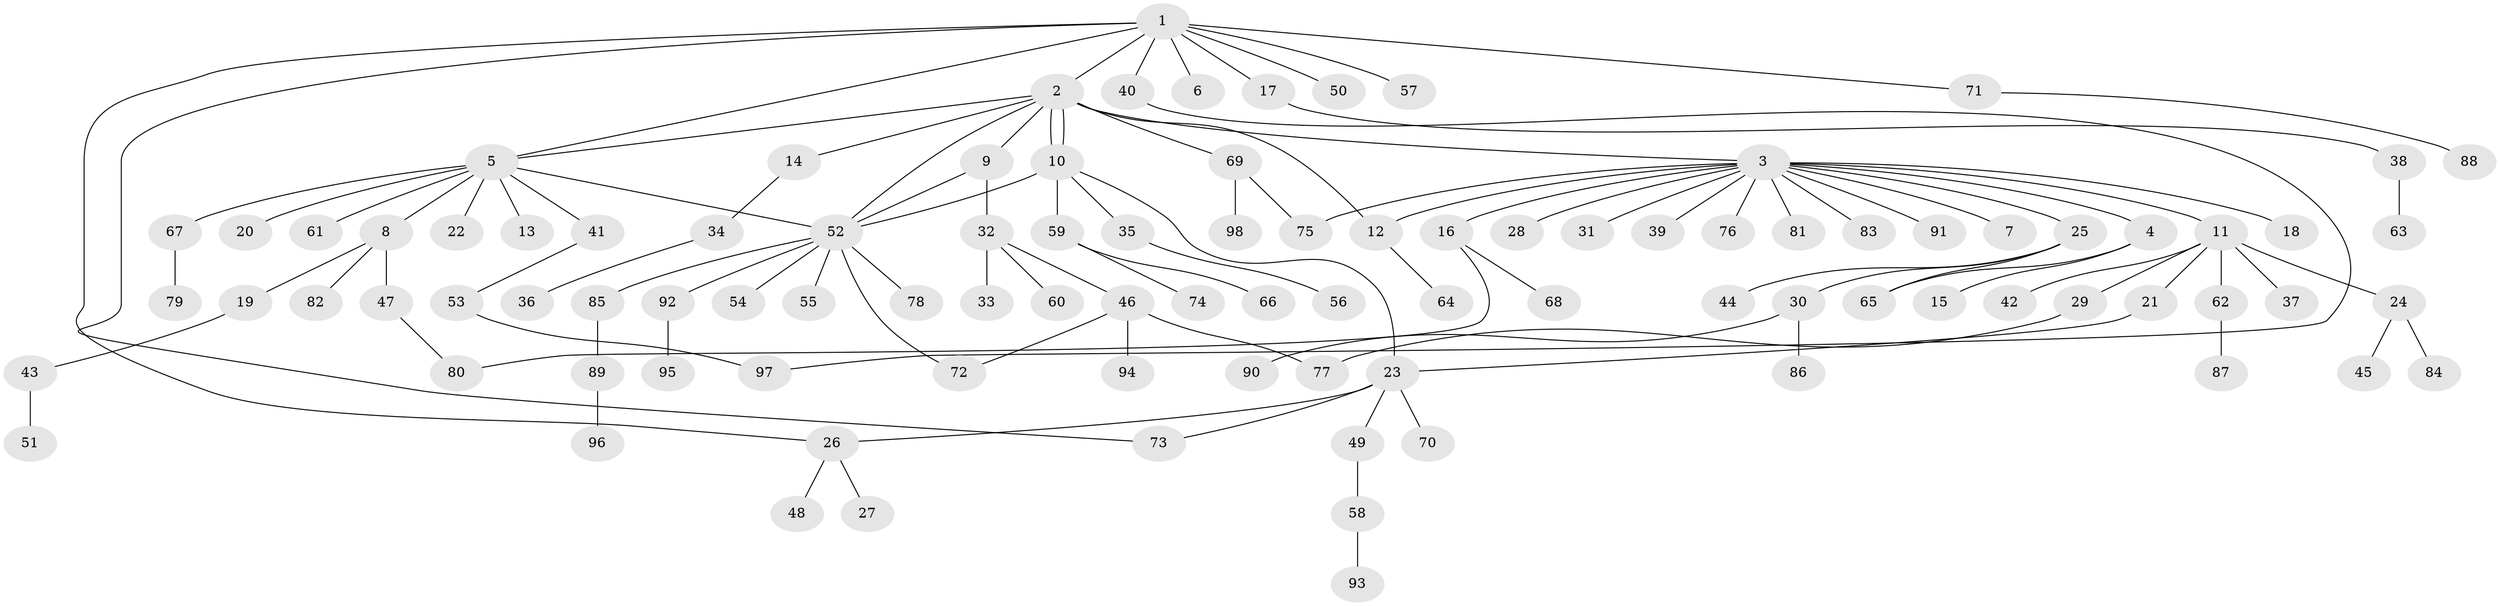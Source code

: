 // coarse degree distribution, {17: 0.0273972602739726, 10: 0.0136986301369863, 2: 0.2465753424657534, 1: 0.5753424657534246, 4: 0.0273972602739726, 3: 0.0684931506849315, 7: 0.0136986301369863, 6: 0.0136986301369863, 8: 0.0136986301369863}
// Generated by graph-tools (version 1.1) at 2025/51/02/27/25 19:51:54]
// undirected, 98 vertices, 112 edges
graph export_dot {
graph [start="1"]
  node [color=gray90,style=filled];
  1;
  2;
  3;
  4;
  5;
  6;
  7;
  8;
  9;
  10;
  11;
  12;
  13;
  14;
  15;
  16;
  17;
  18;
  19;
  20;
  21;
  22;
  23;
  24;
  25;
  26;
  27;
  28;
  29;
  30;
  31;
  32;
  33;
  34;
  35;
  36;
  37;
  38;
  39;
  40;
  41;
  42;
  43;
  44;
  45;
  46;
  47;
  48;
  49;
  50;
  51;
  52;
  53;
  54;
  55;
  56;
  57;
  58;
  59;
  60;
  61;
  62;
  63;
  64;
  65;
  66;
  67;
  68;
  69;
  70;
  71;
  72;
  73;
  74;
  75;
  76;
  77;
  78;
  79;
  80;
  81;
  82;
  83;
  84;
  85;
  86;
  87;
  88;
  89;
  90;
  91;
  92;
  93;
  94;
  95;
  96;
  97;
  98;
  1 -- 2;
  1 -- 5;
  1 -- 6;
  1 -- 17;
  1 -- 26;
  1 -- 40;
  1 -- 50;
  1 -- 57;
  1 -- 71;
  1 -- 73;
  2 -- 3;
  2 -- 5;
  2 -- 9;
  2 -- 10;
  2 -- 10;
  2 -- 12;
  2 -- 14;
  2 -- 52;
  2 -- 69;
  3 -- 4;
  3 -- 7;
  3 -- 11;
  3 -- 12;
  3 -- 16;
  3 -- 18;
  3 -- 25;
  3 -- 28;
  3 -- 31;
  3 -- 39;
  3 -- 75;
  3 -- 76;
  3 -- 81;
  3 -- 83;
  3 -- 91;
  4 -- 15;
  4 -- 65;
  5 -- 8;
  5 -- 13;
  5 -- 20;
  5 -- 22;
  5 -- 41;
  5 -- 52;
  5 -- 61;
  5 -- 67;
  8 -- 19;
  8 -- 47;
  8 -- 82;
  9 -- 32;
  9 -- 52;
  10 -- 23;
  10 -- 35;
  10 -- 52;
  10 -- 59;
  11 -- 21;
  11 -- 24;
  11 -- 29;
  11 -- 37;
  11 -- 42;
  11 -- 62;
  12 -- 64;
  14 -- 34;
  16 -- 68;
  16 -- 80;
  17 -- 38;
  19 -- 43;
  21 -- 23;
  23 -- 26;
  23 -- 49;
  23 -- 70;
  23 -- 73;
  24 -- 45;
  24 -- 84;
  25 -- 30;
  25 -- 44;
  25 -- 65;
  26 -- 27;
  26 -- 48;
  29 -- 77;
  30 -- 86;
  30 -- 90;
  32 -- 33;
  32 -- 46;
  32 -- 60;
  34 -- 36;
  35 -- 56;
  38 -- 63;
  40 -- 97;
  41 -- 53;
  43 -- 51;
  46 -- 72;
  46 -- 77;
  46 -- 94;
  47 -- 80;
  49 -- 58;
  52 -- 54;
  52 -- 55;
  52 -- 72;
  52 -- 78;
  52 -- 85;
  52 -- 92;
  53 -- 97;
  58 -- 93;
  59 -- 66;
  59 -- 74;
  62 -- 87;
  67 -- 79;
  69 -- 75;
  69 -- 98;
  71 -- 88;
  85 -- 89;
  89 -- 96;
  92 -- 95;
}

